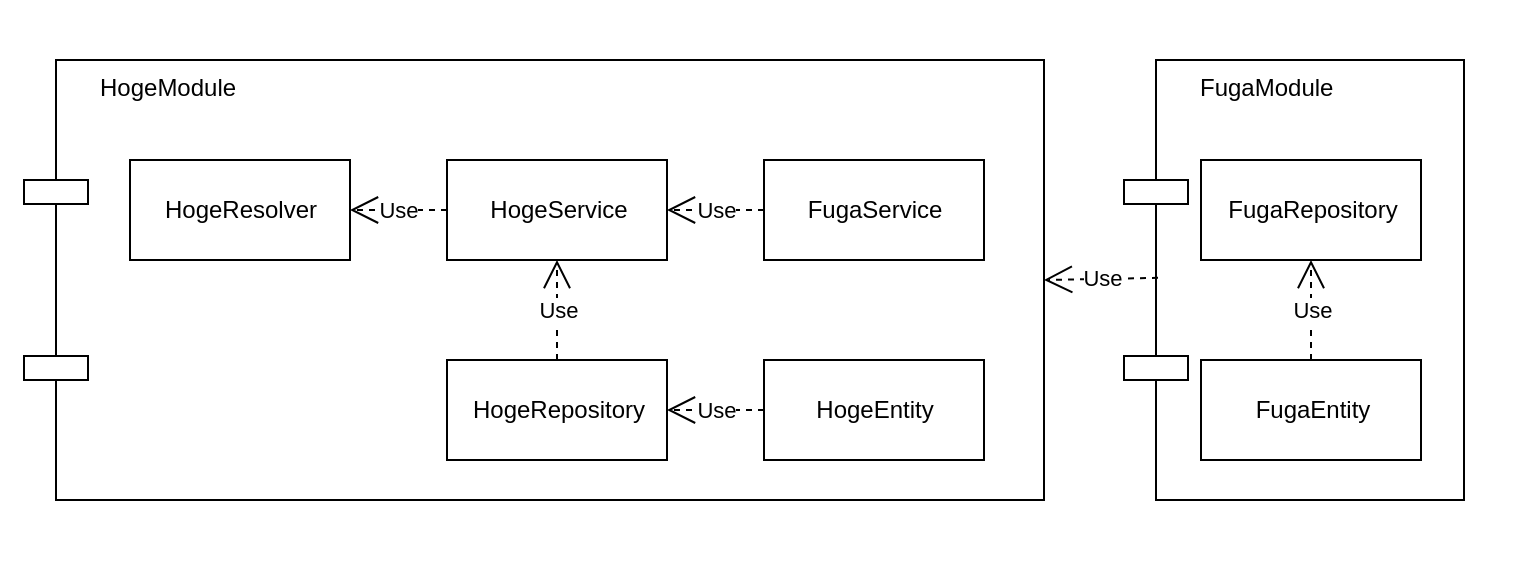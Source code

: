 <mxfile version="12.2.4" pages="1"><diagram id="kX2FqvwDXWJwTqcfqY_q" name="Page-1"><mxGraphModel dx="714" dy="451" grid="1" gridSize="10" guides="1" tooltips="1" connect="1" arrows="1" fold="1" page="1" pageScale="1" pageWidth="827" pageHeight="1169" math="0" shadow="0"><root><mxCell id="0"/><mxCell id="1" parent="0"/><mxCell id="24" value="FugaModule" style="shape=component;align=left;spacingLeft=36;horizontal=1;verticalAlign=top;" parent="1" vertex="1"><mxGeometry x="600" y="120" width="170" height="220" as="geometry"/></mxCell><mxCell id="17" value="HogeModule" style="shape=component;align=left;spacingLeft=36;horizontal=1;verticalAlign=top;" parent="1" vertex="1"><mxGeometry x="50" y="120" width="510" height="220" as="geometry"/></mxCell><mxCell id="3" value="HogeService" style="html=1;" parent="1" vertex="1"><mxGeometry x="261.5" y="170" width="110" height="50" as="geometry"/></mxCell><mxCell id="4" value="FugaService" style="html=1;" parent="1" vertex="1"><mxGeometry x="420" y="170" width="110" height="50" as="geometry"/></mxCell><mxCell id="7" value="FugaRepository" style="html=1;" parent="1" vertex="1"><mxGeometry x="638.5" y="170" width="110" height="50" as="geometry"/></mxCell><mxCell id="8" value="HogeRepository" style="html=1;" parent="1" vertex="1"><mxGeometry x="261.5" y="270" width="110" height="50" as="geometry"/></mxCell><mxCell id="9" value="Use" style="endArrow=open;endSize=12;dashed=1;html=1;exitX=0.5;exitY=0;exitDx=0;exitDy=0;entryX=0.5;entryY=1;entryDx=0;entryDy=0;" parent="1" source="8" target="3" edge="1"><mxGeometry width="160" relative="1" as="geometry"><mxPoint x="120" y="320" as="sourcePoint"/><mxPoint x="280" y="320" as="targetPoint"/></mxGeometry></mxCell><mxCell id="15" value="HogeEntity" style="html=1;" parent="1" vertex="1"><mxGeometry x="420" y="270" width="110" height="50" as="geometry"/></mxCell><mxCell id="16" value="FugaEntity" style="html=1;" parent="1" vertex="1"><mxGeometry x="638.5" y="270" width="110" height="50" as="geometry"/></mxCell><mxCell id="18" value="Use" style="endArrow=open;endSize=12;dashed=1;html=1;exitX=0;exitY=0.5;exitDx=0;exitDy=0;entryX=1;entryY=0.5;entryDx=0;entryDy=0;" parent="1" source="15" target="8" edge="1"><mxGeometry width="160" relative="1" as="geometry"><mxPoint x="325" y="270" as="sourcePoint"/><mxPoint x="325" y="230" as="targetPoint"/></mxGeometry></mxCell><mxCell id="19" value="Use" style="endArrow=open;endSize=12;dashed=1;html=1;exitX=0.5;exitY=0;exitDx=0;exitDy=0;entryX=0.5;entryY=1;entryDx=0;entryDy=0;" parent="1" source="16" target="7" edge="1"><mxGeometry width="160" relative="1" as="geometry"><mxPoint x="563.5" y="260" as="sourcePoint"/><mxPoint x="563.5" y="220" as="targetPoint"/></mxGeometry></mxCell><mxCell id="29" value="HogeResolver" style="html=1;" parent="1" vertex="1"><mxGeometry x="103" y="170" width="110" height="50" as="geometry"/></mxCell><mxCell id="30" value="Use" style="endArrow=open;endSize=12;dashed=1;html=1;exitX=0;exitY=0.5;exitDx=0;exitDy=0;entryX=1;entryY=0.5;entryDx=0;entryDy=0;" parent="1" source="3" target="29" edge="1"><mxGeometry width="160" relative="1" as="geometry"><mxPoint x="345" y="280" as="sourcePoint"/><mxPoint x="346.5" y="230" as="targetPoint"/></mxGeometry></mxCell><mxCell id="33" value="Use" style="endArrow=open;endSize=12;dashed=1;html=1;exitX=0.1;exitY=0.495;exitDx=0;exitDy=0;entryX=1;entryY=0.5;entryDx=0;entryDy=0;exitPerimeter=0;" parent="1" source="24" target="17" edge="1"><mxGeometry width="160" relative="1" as="geometry"><mxPoint x="673.5" y="290" as="sourcePoint"/><mxPoint x="550" y="200" as="targetPoint"/></mxGeometry></mxCell><mxCell id="34" value="Use" style="endArrow=open;endSize=12;dashed=1;html=1;exitX=0;exitY=0.5;exitDx=0;exitDy=0;entryX=1;entryY=0.5;entryDx=0;entryDy=0;" parent="1" source="4" target="3" edge="1"><mxGeometry width="160" relative="1" as="geometry"><mxPoint x="430" y="305" as="sourcePoint"/><mxPoint x="378" y="305" as="targetPoint"/></mxGeometry></mxCell><mxCell id="35" value="" style="rounded=0;whiteSpace=wrap;html=1;fillColor=none;strokeColor=none;" parent="1" vertex="1"><mxGeometry x="38" y="90" width="762" height="280" as="geometry"/></mxCell></root></mxGraphModel></diagram></mxfile>